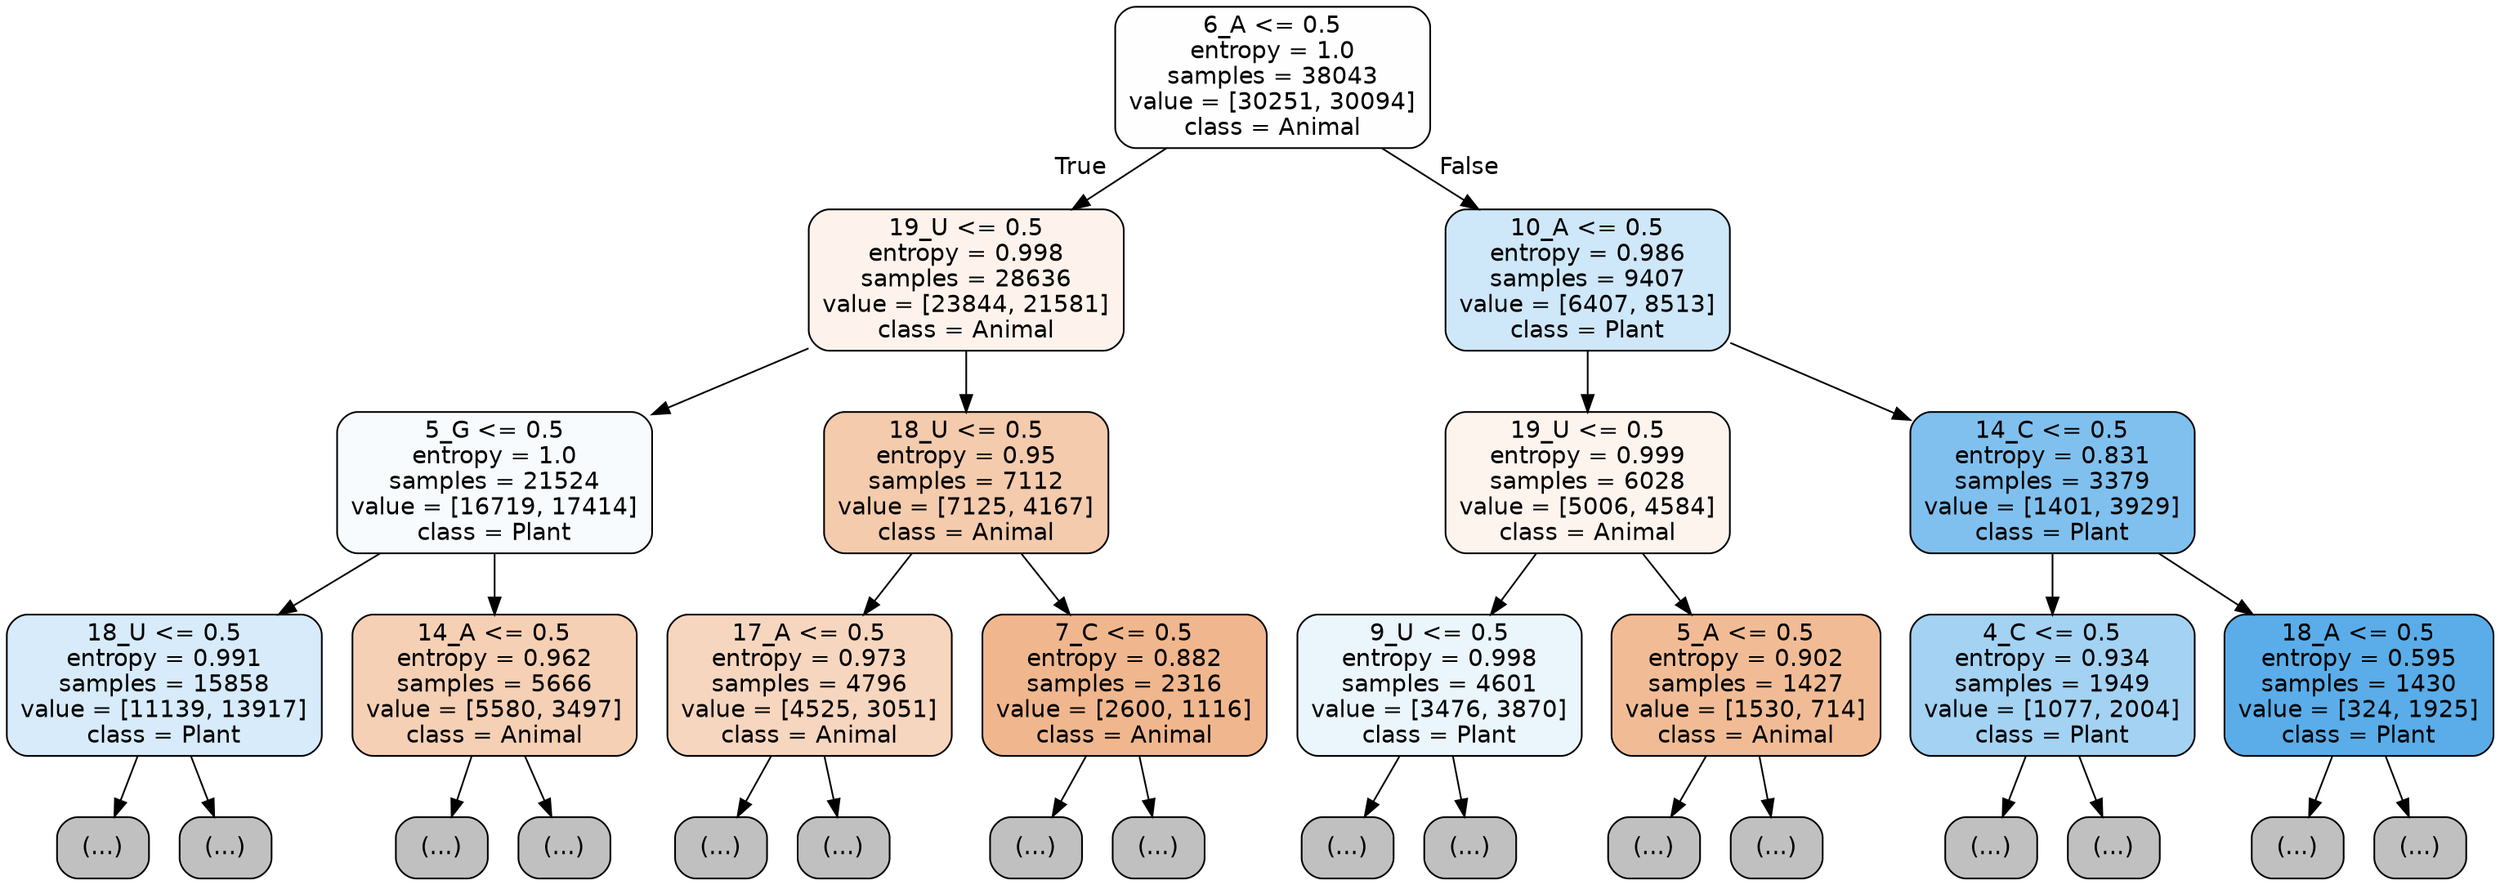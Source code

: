 digraph Tree {
node [shape=box, style="filled, rounded", color="black", fontname="helvetica"] ;
edge [fontname="helvetica"] ;
0 [label="6_A <= 0.5\nentropy = 1.0\nsamples = 38043\nvalue = [30251, 30094]\nclass = Animal", fillcolor="#fffefe"] ;
1 [label="19_U <= 0.5\nentropy = 0.998\nsamples = 28636\nvalue = [23844, 21581]\nclass = Animal", fillcolor="#fdf3ec"] ;
0 -> 1 [labeldistance=2.5, labelangle=45, headlabel="True"] ;
2 [label="5_G <= 0.5\nentropy = 1.0\nsamples = 21524\nvalue = [16719, 17414]\nclass = Plant", fillcolor="#f7fbfe"] ;
1 -> 2 ;
3 [label="18_U <= 0.5\nentropy = 0.991\nsamples = 15858\nvalue = [11139, 13917]\nclass = Plant", fillcolor="#d7ebfa"] ;
2 -> 3 ;
4 [label="(...)", fillcolor="#C0C0C0"] ;
3 -> 4 ;
5059 [label="(...)", fillcolor="#C0C0C0"] ;
3 -> 5059 ;
6870 [label="14_A <= 0.5\nentropy = 0.962\nsamples = 5666\nvalue = [5580, 3497]\nclass = Animal", fillcolor="#f5d0b5"] ;
2 -> 6870 ;
6871 [label="(...)", fillcolor="#C0C0C0"] ;
6870 -> 6871 ;
8934 [label="(...)", fillcolor="#C0C0C0"] ;
6870 -> 8934 ;
9601 [label="18_U <= 0.5\nentropy = 0.95\nsamples = 7112\nvalue = [7125, 4167]\nclass = Animal", fillcolor="#f4cbad"] ;
1 -> 9601 ;
9602 [label="17_A <= 0.5\nentropy = 0.973\nsamples = 4796\nvalue = [4525, 3051]\nclass = Animal", fillcolor="#f7d6bf"] ;
9601 -> 9602 ;
9603 [label="(...)", fillcolor="#C0C0C0"] ;
9602 -> 9603 ;
11382 [label="(...)", fillcolor="#C0C0C0"] ;
9602 -> 11382 ;
11931 [label="7_C <= 0.5\nentropy = 0.882\nsamples = 2316\nvalue = [2600, 1116]\nclass = Animal", fillcolor="#f0b78e"] ;
9601 -> 11931 ;
11932 [label="(...)", fillcolor="#C0C0C0"] ;
11931 -> 11932 ;
12747 [label="(...)", fillcolor="#C0C0C0"] ;
11931 -> 12747 ;
12952 [label="10_A <= 0.5\nentropy = 0.986\nsamples = 9407\nvalue = [6407, 8513]\nclass = Plant", fillcolor="#cee7f9"] ;
0 -> 12952 [labeldistance=2.5, labelangle=-45, headlabel="False"] ;
12953 [label="19_U <= 0.5\nentropy = 0.999\nsamples = 6028\nvalue = [5006, 4584]\nclass = Animal", fillcolor="#fdf4ee"] ;
12952 -> 12953 ;
12954 [label="9_U <= 0.5\nentropy = 0.998\nsamples = 4601\nvalue = [3476, 3870]\nclass = Plant", fillcolor="#ebf5fc"] ;
12953 -> 12954 ;
12955 [label="(...)", fillcolor="#C0C0C0"] ;
12954 -> 12955 ;
14534 [label="(...)", fillcolor="#C0C0C0"] ;
12954 -> 14534 ;
15241 [label="5_A <= 0.5\nentropy = 0.902\nsamples = 1427\nvalue = [1530, 714]\nclass = Animal", fillcolor="#f1bc95"] ;
12953 -> 15241 ;
15242 [label="(...)", fillcolor="#C0C0C0"] ;
15241 -> 15242 ;
15803 [label="(...)", fillcolor="#C0C0C0"] ;
15241 -> 15803 ;
16012 [label="14_C <= 0.5\nentropy = 0.831\nsamples = 3379\nvalue = [1401, 3929]\nclass = Plant", fillcolor="#80c0ee"] ;
12952 -> 16012 ;
16013 [label="4_C <= 0.5\nentropy = 0.934\nsamples = 1949\nvalue = [1077, 2004]\nclass = Plant", fillcolor="#a3d2f3"] ;
16012 -> 16013 ;
16014 [label="(...)", fillcolor="#C0C0C0"] ;
16013 -> 16014 ;
16625 [label="(...)", fillcolor="#C0C0C0"] ;
16013 -> 16625 ;
16820 [label="18_A <= 0.5\nentropy = 0.595\nsamples = 1430\nvalue = [324, 1925]\nclass = Plant", fillcolor="#5aade9"] ;
16012 -> 16820 ;
16821 [label="(...)", fillcolor="#C0C0C0"] ;
16820 -> 16821 ;
16976 [label="(...)", fillcolor="#C0C0C0"] ;
16820 -> 16976 ;
}